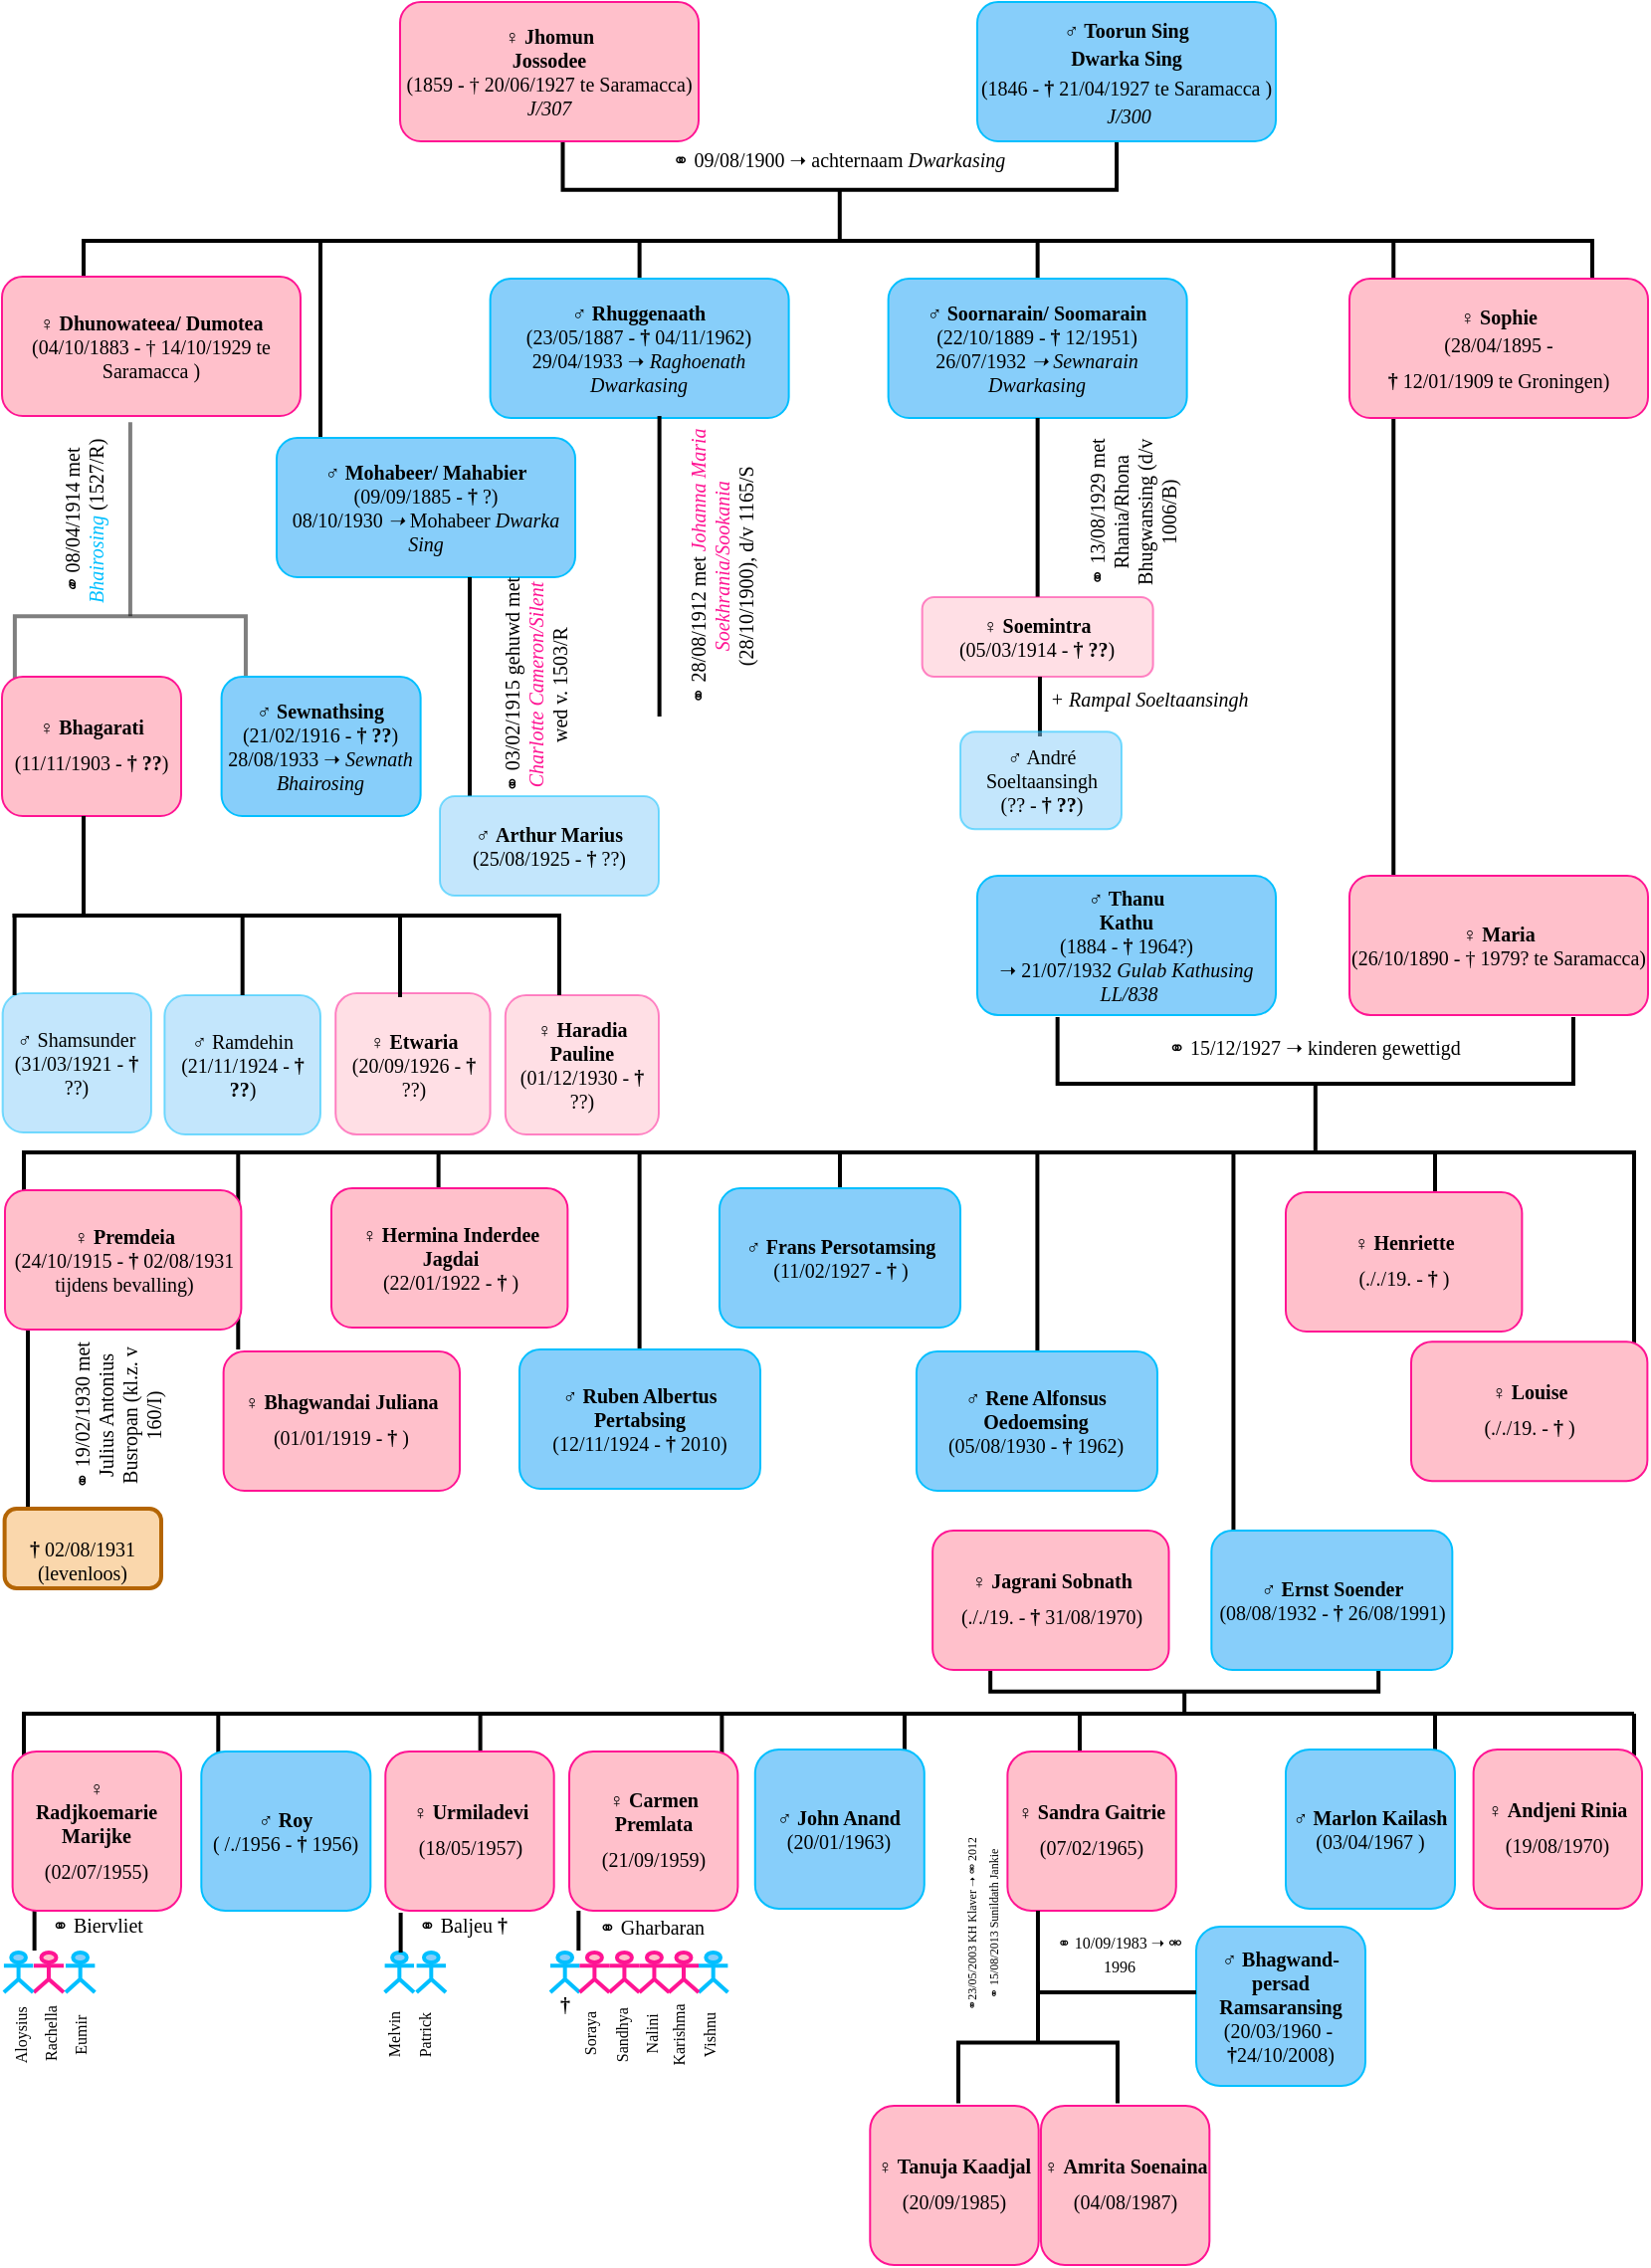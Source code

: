 <mxfile version="20.2.5" type="github">
  <diagram id="mYPG_qAB2JkAkDNk--a2" name="Pagina-1">
    <mxGraphModel dx="2103" dy="1125" grid="1" gridSize="10" guides="1" tooltips="1" connect="1" arrows="1" fold="1" page="1" pageScale="1" pageWidth="827" pageHeight="1169" math="0" shadow="0">
      <root>
        <mxCell id="0" />
        <mxCell id="1" parent="0" />
        <mxCell id="plow9R5SB9hflpFcKOpZ-70" value="" style="strokeWidth=2;html=1;shape=mxgraph.flowchart.annotation_2;align=left;labelPosition=right;pointerEvents=1;fillStyle=auto;fontFamily=Verdana;fontSize=10;fillColor=#87CEFA;gradientColor=none;rotation=-90;fontColor=#000000;" vertex="1" parent="1">
          <mxGeometry x="583.15" y="752.41" width="21.87" height="195" as="geometry" />
        </mxCell>
        <mxCell id="plow9R5SB9hflpFcKOpZ-12" value="" style="strokeWidth=2;html=1;shape=mxgraph.flowchart.annotation_2;align=left;labelPosition=right;pointerEvents=1;fillStyle=auto;fontFamily=Verdana;fontSize=10;fillColor=#87CEFA;gradientColor=none;rotation=90;opacity=50;" vertex="1" parent="1">
          <mxGeometry x="-33.09" y="251.6" width="195.1" height="116.03" as="geometry" />
        </mxCell>
        <mxCell id="plow9R5SB9hflpFcKOpZ-7" value="" style="strokeWidth=2;html=1;shape=mxgraph.flowchart.annotation_2;align=left;labelPosition=right;pointerEvents=1;fillStyle=auto;fontFamily=Verdana;fontSize=10;fillColor=#87CEFA;gradientColor=none;rotation=-90;" vertex="1" parent="1">
          <mxGeometry x="626.42" y="414.92" width="66.96" height="259.15" as="geometry" />
        </mxCell>
        <mxCell id="IXTUPJLgbKb1r88hFRmQ-5" value="" style="strokeWidth=2;html=1;shape=mxgraph.flowchart.annotation_2;align=left;labelPosition=right;pointerEvents=1;fillStyle=auto;fillColor=#87CEFA;rotation=-90;fontFamily=Verdana;" parent="1" vertex="1">
          <mxGeometry x="395.58" y="-43.82" width="50.63" height="278.28" as="geometry" />
        </mxCell>
        <mxCell id="IXTUPJLgbKb1r88hFRmQ-2" value="&lt;div style=&quot;font-size: 10px;&quot;&gt;&lt;font style=&quot;font-size: 10px;&quot; face=&quot;Verdana&quot;&gt;♀ &lt;b&gt;Jhomun&lt;/b&gt;&lt;/font&gt;&lt;/div&gt;&lt;div style=&quot;font-size: 10px;&quot;&gt;&lt;font style=&quot;font-size: 10px;&quot; face=&quot;Verdana&quot;&gt;&lt;b&gt;&lt;font style=&quot;font-size: 10px;&quot;&gt;Jossodee&lt;/font&gt;&lt;/b&gt;&lt;/font&gt;&lt;/div&gt;&lt;div style=&quot;font-size: 10px;&quot;&gt;&lt;font style=&quot;font-size: 10px;&quot; face=&quot;Verdana&quot;&gt;(1859 - † 20/06/1927 te Saramacca)&lt;/font&gt;&lt;/div&gt;&lt;div style=&quot;font-size: 10px;&quot;&gt;&lt;font style=&quot;font-size: 10px;&quot; face=&quot;Verdana&quot;&gt;&lt;i&gt;J/307&lt;/i&gt;&lt;/font&gt;&lt;/div&gt;" style="rounded=1;whiteSpace=wrap;html=1;fillColor=#FFC0CB;strokeColor=#FF1493;fillStyle=auto;fontFamily=Verdana;" parent="1" vertex="1">
          <mxGeometry x="200" y="1" width="150" height="70" as="geometry" />
        </mxCell>
        <mxCell id="IXTUPJLgbKb1r88hFRmQ-3" value="&lt;div&gt;&lt;font style=&quot;font-size: 10px;&quot;&gt;♂ &lt;b&gt;Toorun Sing&lt;/b&gt;&lt;/font&gt;&lt;/div&gt;&lt;div&gt;&lt;font style=&quot;font-size: 10px;&quot;&gt;&lt;b&gt;Dwarka Sing&lt;/b&gt;&lt;br&gt;&lt;/font&gt;&lt;/div&gt;&lt;div&gt;&lt;font style=&quot;font-size: 10px;&quot;&gt;(1846 - &lt;b&gt;† &lt;/b&gt;21/04/1927 te Saramacca )&lt;/font&gt;&lt;/div&gt;&lt;div&gt;&lt;font style=&quot;font-size: 10px;&quot;&gt;&lt;i&gt;&amp;nbsp;J/300 &lt;/i&gt;&lt;br&gt;&lt;/font&gt;&lt;/div&gt;" style="rounded=1;whiteSpace=wrap;html=1;fillStyle=auto;strokeColor=#00BFFF;fillColor=#87CEFA;gradientColor=none;fontFamily=Verdana;" parent="1" vertex="1">
          <mxGeometry x="490" y="1" width="150" height="70" as="geometry" />
        </mxCell>
        <UserObject label="&lt;span lang=&quot;EN-US&quot;&gt;⚭ 09/08/1900 &lt;/span&gt;&lt;span lang=&quot;EN-US&quot;&gt;➝ achternaam &lt;i&gt;Dwarkasing&lt;/i&gt;&lt;br&gt;&lt;/span&gt;" placeholders="1" name="Variable" id="IXTUPJLgbKb1r88hFRmQ-12">
          <mxCell style="text;html=1;strokeColor=none;fillColor=none;align=center;verticalAlign=middle;whiteSpace=wrap;overflow=hidden;fillStyle=auto;fontFamily=Verdana;fontSize=10;" parent="1" vertex="1">
            <mxGeometry x="331.31" y="60" width="179.38" height="40" as="geometry" />
          </mxCell>
        </UserObject>
        <mxCell id="IXTUPJLgbKb1r88hFRmQ-13" value="" style="line;strokeWidth=2;html=1;fillStyle=auto;fontFamily=Verdana;fontSize=10;fillColor=#87CEFA;gradientColor=none;" parent="1" vertex="1">
          <mxGeometry x="40" y="116" width="760" height="10" as="geometry" />
        </mxCell>
        <mxCell id="IXTUPJLgbKb1r88hFRmQ-14" value="" style="line;strokeWidth=2;direction=south;html=1;fillStyle=auto;fontFamily=Verdana;fontSize=10;fillColor=#87CEFA;gradientColor=none;" parent="1" vertex="1">
          <mxGeometry x="794" y="122" width="10" height="18" as="geometry" />
        </mxCell>
        <mxCell id="IXTUPJLgbKb1r88hFRmQ-15" value="" style="line;strokeWidth=2;direction=south;html=1;fillStyle=auto;fontFamily=Verdana;fontSize=10;fillColor=#87CEFA;gradientColor=none;" parent="1" vertex="1">
          <mxGeometry x="36" y="121" width="10" height="19" as="geometry" />
        </mxCell>
        <mxCell id="IXTUPJLgbKb1r88hFRmQ-16" value="&lt;div&gt;&lt;font style=&quot;font-size: 10px;&quot;&gt;♀ &lt;b&gt;Dhunowateea/ Dumotea&lt;br&gt;&lt;/b&gt;&lt;/font&gt;&lt;/div&gt;&lt;div style=&quot;font-size: 10px;&quot;&gt;&lt;font style=&quot;font-size: 10px;&quot; size=&quot;3&quot;&gt;(04/10/1883 - † 14/10/1929 te Saramacca )&lt;/font&gt;&lt;font style=&quot;font-size: 10px;&quot;&gt;&lt;i&gt; &lt;/i&gt;&lt;br&gt;&lt;/font&gt;&lt;/div&gt;" style="rounded=1;whiteSpace=wrap;html=1;fillColor=#FFC0CB;strokeColor=#FF1493;fillStyle=auto;fontFamily=Verdana;fontSize=10;" parent="1" vertex="1">
          <mxGeometry y="139" width="150" height="70" as="geometry" />
        </mxCell>
        <mxCell id="IXTUPJLgbKb1r88hFRmQ-17" value="" style="line;strokeWidth=2;direction=south;html=1;fillStyle=auto;fontFamily=Verdana;fontSize=10;fillColor=#87CEFA;gradientColor=none;" parent="1" vertex="1">
          <mxGeometry x="694.13" y="122" width="10" height="318" as="geometry" />
        </mxCell>
        <mxCell id="IXTUPJLgbKb1r88hFRmQ-6" value="&lt;div&gt;&lt;font style=&quot;font-size: 10px;&quot;&gt;♀ &lt;b&gt;Sophie&lt;/b&gt;&lt;/font&gt;&lt;/div&gt;&lt;div&gt;&lt;font style=&quot;font-size: 10px;&quot; size=&quot;3&quot;&gt;(28/04/1895 - &lt;br&gt;&lt;/font&gt;&lt;/div&gt;&lt;div&gt;&lt;font style=&quot;font-size: 10px;&quot; size=&quot;3&quot;&gt;&lt;b&gt;†&lt;/b&gt; 12/01/1909 te Groningen)&lt;/font&gt;&lt;font size=&quot;3&quot;&gt;&lt;i&gt;&lt;br&gt;&lt;/i&gt;&lt;/font&gt;&lt;/div&gt;" style="rounded=1;whiteSpace=wrap;html=1;fillColor=#FFC0CB;strokeColor=#FF1493;fillStyle=auto;fontFamily=Verdana;" parent="1" vertex="1">
          <mxGeometry x="677" y="140" width="150" height="70" as="geometry" />
        </mxCell>
        <mxCell id="IXTUPJLgbKb1r88hFRmQ-19" value="&lt;div&gt;&lt;font style=&quot;font-size: 10px;&quot;&gt;♀ &lt;b&gt;Maria&lt;/b&gt;&lt;/font&gt;&lt;/div&gt;&lt;div style=&quot;font-size: 10px;&quot;&gt;&lt;font style=&quot;font-size: 10px;&quot; size=&quot;3&quot;&gt;(26/10/1890 - † 1979? te Saramacca)&lt;/font&gt;&lt;font style=&quot;font-size: 10px;&quot;&gt;&lt;i&gt; &lt;/i&gt;&lt;br&gt;&lt;/font&gt;&lt;/div&gt;" style="rounded=1;whiteSpace=wrap;html=1;fillColor=#FFC0CB;strokeColor=#FF1493;fillStyle=auto;fontFamily=Verdana;fontSize=10;" parent="1" vertex="1">
          <mxGeometry x="677" y="440" width="150" height="70" as="geometry" />
        </mxCell>
        <mxCell id="plow9R5SB9hflpFcKOpZ-1" value="&lt;div&gt;&lt;font style=&quot;font-size: 10px;&quot;&gt;♀ &lt;b&gt;Haradia Pauline&lt;/b&gt;&lt;/font&gt;&lt;/div&gt;&lt;div style=&quot;font-size: 10px;&quot;&gt;&lt;font style=&quot;font-size: 10px;&quot;&gt;(01/12/1930 - &lt;b&gt;† &lt;/b&gt;??)&lt;br&gt;&lt;/font&gt;&lt;/div&gt;" style="rounded=1;whiteSpace=wrap;html=1;fillColor=#FFC0CB;strokeColor=#FF1493;fillStyle=auto;opacity=50;fontFamily=Verdana;fontSize=10;" vertex="1" parent="1">
          <mxGeometry x="252.91" y="500" width="77.09" height="70" as="geometry" />
        </mxCell>
        <mxCell id="plow9R5SB9hflpFcKOpZ-3" value="&lt;div&gt;&lt;font style=&quot;font-size: 10px;&quot; face=&quot;Verdana&quot;&gt;♂ &lt;b&gt;Thanu&lt;/b&gt;&lt;/font&gt;&lt;/div&gt;&lt;div&gt;&lt;font style=&quot;font-size: 10px;&quot; face=&quot;Verdana&quot;&gt;&lt;b&gt;Kathu&lt;/b&gt;&lt;br&gt;&lt;/font&gt;&lt;/div&gt;&lt;div&gt;&lt;font style=&quot;font-size: 10px;&quot; face=&quot;Verdana&quot;&gt;(1884 - &lt;b&gt;† &lt;/b&gt;1964?)&lt;/font&gt;&lt;/div&gt;&lt;div&gt;&lt;span lang=&quot;EN-US&quot;&gt;➝ 21/07/1932 &lt;i&gt;Gulab Kathusing&lt;/i&gt;&lt;br&gt;&lt;/span&gt;&lt;/div&gt;&lt;div&gt;&lt;font style=&quot;font-size: 10px;&quot; face=&quot;Verdana&quot;&gt;&lt;i&gt;&amp;nbsp;LL/838 &lt;/i&gt;&lt;br&gt;&lt;/font&gt;&lt;/div&gt;" style="rounded=1;whiteSpace=wrap;html=1;fillStyle=auto;strokeColor=#00BFFF;fillColor=#87CEFA;gradientColor=none;fontFamily=Verdana;fontSize=10;" vertex="1" parent="1">
          <mxGeometry x="490" y="440" width="150" height="70" as="geometry" />
        </mxCell>
        <mxCell id="plow9R5SB9hflpFcKOpZ-4" value="" style="line;strokeWidth=2;direction=south;html=1;fillStyle=auto;fontFamily=Verdana;fontSize=10;fillColor=#87CEFA;gradientColor=none;" vertex="1" parent="1">
          <mxGeometry x="155" y="122" width="10" height="98" as="geometry" />
        </mxCell>
        <mxCell id="plow9R5SB9hflpFcKOpZ-6" value="&lt;div&gt;&lt;font style=&quot;font-size: 10px;&quot; face=&quot;Verdana&quot;&gt;♂ &lt;b&gt;Mohabeer/ Mahabier&lt;/b&gt;&lt;br&gt;&lt;/font&gt;&lt;/div&gt;&lt;div&gt;&lt;font style=&quot;font-size: 10px;&quot; face=&quot;Verdana&quot;&gt;(09/09/1885 - &lt;b&gt;†&lt;/b&gt; ?)&lt;/font&gt;&lt;/div&gt;&lt;div&gt;&lt;font face=&quot;Verdana&quot;&gt;&lt;span lang=&quot;EN-US&quot;&gt;08/10/1930 &lt;/span&gt;&lt;i&gt;&lt;span lang=&quot;EN-US&quot;&gt;➝ &lt;/span&gt;&lt;/i&gt;&lt;span lang=&quot;EN-US&quot;&gt;Mohabeer&lt;/span&gt;&lt;i&gt;&lt;span lang=&quot;EN-US&quot;&gt; Dwarka Sing&lt;br&gt;&lt;/span&gt;&lt;/i&gt;&lt;/font&gt;&lt;/div&gt;" style="rounded=1;whiteSpace=wrap;html=1;fillStyle=auto;strokeColor=#00BFFF;fillColor=#87CEFA;gradientColor=none;fontFamily=Verdana;fontSize=10;" vertex="1" parent="1">
          <mxGeometry x="138.01" y="220" width="150" height="70" as="geometry" />
        </mxCell>
        <UserObject label="&lt;span lang=&quot;EN-US&quot;&gt;⚭ 15/12/1927 &lt;/span&gt;&lt;span lang=&quot;EN-US&quot;&gt;➝ kinderen gewettigd&lt;br&gt;&lt;/span&gt;" placeholders="1" name="Variable" id="plow9R5SB9hflpFcKOpZ-8">
          <mxCell style="text;html=1;strokeColor=none;fillColor=none;align=center;verticalAlign=middle;whiteSpace=wrap;overflow=hidden;fillStyle=auto;fontFamily=Verdana;fontSize=10;opacity=50;" vertex="1" parent="1">
            <mxGeometry x="570.2" y="501" width="179.38" height="50" as="geometry" />
          </mxCell>
        </UserObject>
        <mxCell id="plow9R5SB9hflpFcKOpZ-10" value="" style="line;strokeWidth=2;html=1;fillStyle=auto;fontFamily=Verdana;fontSize=10;fillColor=#87CEFA;gradientColor=none;" vertex="1" parent="1">
          <mxGeometry x="10" y="574" width="810" height="10" as="geometry" />
        </mxCell>
        <mxCell id="plow9R5SB9hflpFcKOpZ-16" value="" style="line;strokeWidth=2;direction=south;html=1;fillStyle=auto;fontFamily=Verdana;fontSize=10;fillColor=#87CEFA;gradientColor=none;" vertex="1" parent="1">
          <mxGeometry x="230" y="290" width="10" height="110" as="geometry" />
        </mxCell>
        <UserObject label="&lt;i&gt;&lt;span lang=&quot;EN-US&quot;&gt;⚭&lt;/span&gt;&lt;/i&gt;&lt;span lang=&quot;EN-US&quot;&gt; 08/04/1914 met &lt;/span&gt;&lt;i&gt;&lt;span lang=&quot;EN-US&quot;&gt;&lt;font color=&quot;#00BFFF&quot;&gt;Bhairosing &lt;/font&gt;&lt;/span&gt;&lt;/i&gt;&lt;span lang=&quot;EN-US&quot;&gt;(1527/R)&lt;/span&gt;&lt;i&gt;&lt;span lang=&quot;EN-US&quot;&gt;&lt;br&gt;&lt;/span&gt;&lt;/i&gt;" placeholders="1" name="Variable" id="plow9R5SB9hflpFcKOpZ-17">
          <mxCell style="text;html=1;strokeColor=none;fillColor=none;align=center;verticalAlign=middle;whiteSpace=wrap;overflow=hidden;fillStyle=auto;fontFamily=Verdana;fontSize=10;opacity=50;rotation=-90;" vertex="1" parent="1">
            <mxGeometry x="-9.64" y="226" width="101.29" height="70.36" as="geometry" />
          </mxCell>
        </UserObject>
        <UserObject label="&lt;span lang=&quot;EN-US&quot;&gt;⚭ 03/02/1915 gehuwd met &lt;font color=&quot;#FF1493&quot;&gt;&lt;i&gt;Charlotte Cameron/Silent &lt;/i&gt;&lt;/font&gt;wed v. 1503/R&lt;/span&gt;&lt;span lang=&quot;EN-US&quot;&gt; &lt;br&gt;&lt;/span&gt;" placeholders="1" name="Variable" id="plow9R5SB9hflpFcKOpZ-18">
          <mxCell style="text;html=1;strokeColor=none;fillColor=none;align=center;verticalAlign=middle;whiteSpace=wrap;overflow=hidden;fillStyle=auto;fontFamily=Verdana;fontSize=10;opacity=50;rotation=-90;" vertex="1" parent="1">
            <mxGeometry x="211.34" y="311" width="112.34" height="65" as="geometry" />
          </mxCell>
        </UserObject>
        <mxCell id="plow9R5SB9hflpFcKOpZ-19" value="&lt;div&gt;&lt;font style=&quot;font-size: 10px;&quot; face=&quot;Verdana&quot;&gt;♂ &lt;b&gt;Arthur Marius&lt;/b&gt;&lt;br&gt;&lt;/font&gt;&lt;/div&gt;&lt;div&gt;&lt;font style=&quot;font-size: 10px;&quot; face=&quot;Verdana&quot;&gt;(25/08/1925 - &lt;b&gt;†&lt;/b&gt; ??) &lt;br&gt;&lt;/font&gt;&lt;/div&gt;" style="rounded=1;whiteSpace=wrap;html=1;fillStyle=auto;strokeColor=#00BFFF;fillColor=#87CEFA;gradientColor=none;opacity=50;fontFamily=Verdana;fontSize=10;" vertex="1" parent="1">
          <mxGeometry x="220" y="400" width="110" height="50" as="geometry" />
        </mxCell>
        <mxCell id="plow9R5SB9hflpFcKOpZ-20" value="&lt;div&gt;&lt;font style=&quot;font-size: 10px;&quot; face=&quot;Verdana&quot;&gt;♂ &lt;b&gt;Sewnathsing&lt;/b&gt;&lt;br&gt;&lt;/font&gt;&lt;/div&gt;&lt;div&gt;&lt;font style=&quot;font-size: 10px;&quot; face=&quot;Verdana&quot;&gt;(21/02/1916 - &lt;b&gt;† ??&lt;/b&gt;)&lt;/font&gt;&lt;/div&gt;&lt;div&gt;&lt;span lang=&quot;EN-US&quot;&gt;28/08/1933 ➝ &lt;i&gt;Sewnath Bhairosing&lt;/i&gt;&lt;br&gt;&lt;/span&gt;&lt;/div&gt;" style="rounded=1;whiteSpace=wrap;html=1;fillStyle=auto;strokeColor=#00BFFF;fillColor=#87CEFA;gradientColor=none;fontFamily=Verdana;fontSize=10;" vertex="1" parent="1">
          <mxGeometry x="110.31" y="340" width="100" height="70" as="geometry" />
        </mxCell>
        <mxCell id="plow9R5SB9hflpFcKOpZ-21" value="&lt;div&gt;&lt;font style=&quot;font-size: 10px;&quot; color=&quot;#000000&quot;&gt;♀ &lt;b&gt;Bhagarati&lt;/b&gt;&lt;/font&gt;&lt;/div&gt;&lt;div&gt;&lt;font style=&quot;font-size: 10px;&quot; size=&quot;3&quot; color=&quot;#000000&quot;&gt;(11/11/1903 - &lt;b&gt;† ??&lt;/b&gt;)&lt;/font&gt;&lt;font size=&quot;3&quot; color=&quot;#000000&quot;&gt;&lt;i&gt;&lt;br&gt;&lt;/i&gt;&lt;/font&gt;&lt;/div&gt;" style="rounded=1;whiteSpace=wrap;html=1;fillColor=#FFC0CB;strokeColor=#FF1493;fillStyle=auto;fontFamily=Verdana;fontSize=10;fontColor=#00BFFF;" vertex="1" parent="1">
          <mxGeometry y="340" width="90" height="70" as="geometry" />
        </mxCell>
        <mxCell id="plow9R5SB9hflpFcKOpZ-22" value="" style="line;strokeWidth=2;direction=south;html=1;fillStyle=auto;fontFamily=Verdana;fontSize=10;fillColor=#87CEFA;gradientColor=none;fontColor=#000000;" vertex="1" parent="1">
          <mxGeometry x="36" y="410" width="10" height="50" as="geometry" />
        </mxCell>
        <mxCell id="plow9R5SB9hflpFcKOpZ-23" value="" style="line;strokeWidth=2;direction=south;html=1;fillStyle=auto;fontFamily=Verdana;fontSize=10;fillColor=#87CEFA;gradientColor=none;fontColor=#000000;" vertex="1" parent="1">
          <mxGeometry x="315.31" y="121" width="10" height="19" as="geometry" />
        </mxCell>
        <mxCell id="plow9R5SB9hflpFcKOpZ-24" value="" style="line;strokeWidth=2;direction=south;html=1;fillStyle=auto;fontFamily=Verdana;fontSize=10;fillColor=#87CEFA;gradientColor=none;fontColor=#000000;" vertex="1" parent="1">
          <mxGeometry x="515.32" y="121" width="10" height="19" as="geometry" />
        </mxCell>
        <mxCell id="plow9R5SB9hflpFcKOpZ-25" value="&lt;div&gt;&lt;font style=&quot;font-size: 10px;&quot; face=&quot;Verdana&quot;&gt;♂ &lt;b&gt;Rhuggenaath&lt;/b&gt;&lt;br&gt;&lt;/font&gt;&lt;/div&gt;&lt;div&gt;&lt;font style=&quot;font-size: 10px;&quot; face=&quot;Verdana&quot;&gt;(23/05/1887 - &lt;b&gt;† &lt;/b&gt;04/11/1962)&lt;/font&gt;&lt;/div&gt;&lt;div&gt;&lt;font face=&quot;Verdana&quot;&gt;29/04/1933 &lt;/font&gt;&lt;font face=&quot;Verdana&quot;&gt;&lt;span lang=&quot;EN-US&quot;&gt;➝ &lt;/span&gt;&lt;/font&gt;&lt;span lang=&quot;EN-US&quot;&gt;&lt;i&gt;Raghoenath Dwarkasing&lt;/i&gt;&lt;/span&gt;&lt;/div&gt;" style="rounded=1;whiteSpace=wrap;html=1;fillStyle=auto;strokeColor=#00BFFF;fillColor=#87CEFA;gradientColor=none;fontFamily=Verdana;fontSize=10;fontColor=#000000;" vertex="1" parent="1">
          <mxGeometry x="245.31" y="140" width="150" height="70" as="geometry" />
        </mxCell>
        <mxCell id="plow9R5SB9hflpFcKOpZ-26" value="" style="line;strokeWidth=2;direction=south;html=1;fillStyle=auto;fontFamily=Verdana;fontSize=10;fillColor=#87CEFA;gradientColor=none;fontColor=#000000;" vertex="1" parent="1">
          <mxGeometry x="325.31" y="209" width="10" height="151" as="geometry" />
        </mxCell>
        <UserObject label="&lt;span lang=&quot;EN-US&quot;&gt;⚭ 28/08/1912 met &lt;font color=&quot;#FF1493&quot;&gt;&lt;i&gt;Johanna Maria Soekhrania/Sookania &lt;/i&gt;&lt;/font&gt;(28/10/1900), d/v 1165/S&lt;/span&gt;&lt;span lang=&quot;EN-US&quot;&gt; &lt;br&gt;&lt;/span&gt;" placeholders="1" name="Variable" id="plow9R5SB9hflpFcKOpZ-27">
          <mxCell style="text;html=1;strokeColor=none;fillColor=none;align=center;verticalAlign=middle;whiteSpace=wrap;overflow=hidden;fillStyle=auto;fontFamily=Verdana;fontSize=10;opacity=50;fontColor=#000000;rotation=-90;" vertex="1" parent="1">
            <mxGeometry x="290.19" y="257.19" width="143" height="54" as="geometry" />
          </mxCell>
        </UserObject>
        <mxCell id="plow9R5SB9hflpFcKOpZ-28" value="&lt;div&gt;&lt;font style=&quot;font-size: 10px;&quot; face=&quot;Verdana&quot; color=&quot;#000000&quot;&gt;♂ &lt;b&gt;Soornarain/ Soomarain&lt;/b&gt;&lt;br&gt;&lt;/font&gt;&lt;/div&gt;&lt;div&gt;&lt;font style=&quot;font-size: 10px;&quot; face=&quot;Verdana&quot; color=&quot;#000000&quot;&gt;(22/10/1889 - &lt;b&gt;†&lt;/b&gt; 12/1951)&lt;/font&gt;&lt;/div&gt;&lt;div&gt;&lt;font style=&quot;font-size: 10px;&quot; face=&quot;Verdana&quot; color=&quot;#000000&quot;&gt;26/07/1932 &lt;/font&gt;&lt;font face=&quot;Verdana&quot; color=&quot;#000000&quot;&gt;&lt;i&gt;&lt;span lang=&quot;EN-US&quot;&gt;➝ Sewnarain Dwarkasing&lt;br&gt;&lt;/span&gt;&lt;/i&gt;&lt;/font&gt;&lt;/div&gt;" style="rounded=1;whiteSpace=wrap;html=1;fillStyle=auto;strokeColor=#00BFFF;fillColor=#87CEFA;gradientColor=none;fontFamily=Verdana;fontSize=10;fontColor=#FF1493;" vertex="1" parent="1">
          <mxGeometry x="445.32" y="140" width="150" height="70" as="geometry" />
        </mxCell>
        <mxCell id="plow9R5SB9hflpFcKOpZ-30" value="" style="line;strokeWidth=2;direction=south;html=1;fillStyle=auto;fontFamily=Verdana;fontSize=10;fillColor=#87CEFA;gradientColor=none;fontColor=#000000;" vertex="1" parent="1">
          <mxGeometry x="515.32" y="210" width="10" height="90" as="geometry" />
        </mxCell>
        <UserObject label="&lt;span lang=&quot;EN-US&quot;&gt;⚭ 13/08/1929 met Rhania/Rhona Bhugwansing (d/v 1006/B)&lt;/span&gt;&lt;span lang=&quot;EN-US&quot;&gt; &lt;br&gt;&lt;/span&gt;" placeholders="1" name="Variable" id="plow9R5SB9hflpFcKOpZ-31">
          <mxCell style="text;html=1;strokeColor=none;fillColor=none;align=center;verticalAlign=middle;whiteSpace=wrap;overflow=hidden;fillStyle=auto;fontFamily=Verdana;fontSize=10;opacity=50;fontColor=#000000;rotation=-90;" vertex="1" parent="1">
            <mxGeometry x="521.24" y="219.4" width="92.48" height="74.56" as="geometry" />
          </mxCell>
        </UserObject>
        <mxCell id="plow9R5SB9hflpFcKOpZ-32" value="&lt;div&gt;&lt;font style=&quot;font-size: 10px;&quot;&gt;♀ &lt;b&gt;Soemintra&lt;/b&gt;&lt;/font&gt;&lt;/div&gt;&lt;div style=&quot;font-size: 10px;&quot;&gt;&lt;font style=&quot;font-size: 10px;&quot;&gt;(05/03/1914 - &lt;b&gt;† ??&lt;/b&gt;)&lt;br&gt;&lt;/font&gt;&lt;/div&gt;" style="rounded=1;whiteSpace=wrap;html=1;fillColor=#FFC0CB;strokeColor=#FF1493;fillStyle=auto;opacity=50;fontFamily=Verdana;fontSize=10;fontColor=#000000;" vertex="1" parent="1">
          <mxGeometry x="462.32" y="300" width="116" height="40" as="geometry" />
        </mxCell>
        <mxCell id="plow9R5SB9hflpFcKOpZ-33" value="" style="line;strokeWidth=2;direction=south;html=1;fillStyle=auto;fontFamily=Verdana;fontSize=10;fillColor=#87CEFA;gradientColor=none;fontColor=#000000;" vertex="1" parent="1">
          <mxGeometry x="516.48" y="340" width="10" height="30" as="geometry" />
        </mxCell>
        <mxCell id="plow9R5SB9hflpFcKOpZ-34" value="&lt;div&gt;&lt;font style=&quot;font-size: 10px;&quot; face=&quot;Verdana&quot;&gt;♂ André &lt;br&gt;&lt;/font&gt;&lt;/div&gt;&lt;div&gt;&lt;font style=&quot;font-size: 10px;&quot; face=&quot;Verdana&quot;&gt;Soeltaansingh&lt;br&gt;&lt;/font&gt;&lt;/div&gt;&lt;div&gt;&lt;font style=&quot;font-size: 10px;&quot; face=&quot;Verdana&quot;&gt;(?? - &lt;b&gt;† ??&lt;/b&gt;)&lt;/font&gt;&lt;/div&gt;" style="rounded=1;whiteSpace=wrap;html=1;fillStyle=auto;strokeColor=#00BFFF;fillColor=#87CEFA;gradientColor=none;opacity=50;fontFamily=Verdana;fontSize=10;fontColor=#000000;" vertex="1" parent="1">
          <mxGeometry x="481.5" y="367.63" width="81" height="49" as="geometry" />
        </mxCell>
        <UserObject label="&lt;i&gt;+ Rampal Soeltaansingh&lt;/i&gt;" placeholders="1" name="Variable" id="plow9R5SB9hflpFcKOpZ-35">
          <mxCell style="text;html=1;strokeColor=none;fillColor=none;align=center;verticalAlign=middle;whiteSpace=wrap;overflow=hidden;fillStyle=auto;fontFamily=Verdana;fontSize=10;opacity=50;fontColor=#000000;" vertex="1" parent="1">
            <mxGeometry x="512.73" y="333.63" width="127.27" height="34" as="geometry" />
          </mxCell>
        </UserObject>
        <mxCell id="plow9R5SB9hflpFcKOpZ-36" value="" style="line;strokeWidth=2;html=1;fillStyle=auto;fontFamily=Verdana;fontSize=10;fillColor=#87CEFA;gradientColor=none;fontColor=#000000;" vertex="1" parent="1">
          <mxGeometry x="5.31" y="455" width="274.69" height="10" as="geometry" />
        </mxCell>
        <mxCell id="plow9R5SB9hflpFcKOpZ-37" value="&lt;div&gt;&lt;font style=&quot;font-size: 10px;&quot;&gt;♀ &lt;b&gt;Etwaria&lt;/b&gt;&lt;/font&gt;&lt;/div&gt;&lt;div style=&quot;font-size: 10px;&quot;&gt;&lt;font style=&quot;font-size: 10px;&quot;&gt;(20/09/1926 - &lt;b&gt;† &lt;/b&gt;??)&lt;br&gt;&lt;/font&gt;&lt;/div&gt;" style="rounded=1;whiteSpace=wrap;html=1;fillColor=#FFC0CB;strokeColor=#FF1493;fillStyle=auto;opacity=50;fontFamily=Verdana;fontSize=10;fontColor=#000000;" vertex="1" parent="1">
          <mxGeometry x="167.6" y="499" width="77.71" height="71" as="geometry" />
        </mxCell>
        <mxCell id="plow9R5SB9hflpFcKOpZ-38" value="&lt;div&gt;&lt;font style=&quot;font-size: 10px;&quot; face=&quot;Verdana&quot;&gt;♂ Ramdehin&lt;br&gt;&lt;/font&gt;&lt;/div&gt;&lt;div&gt;&lt;font style=&quot;font-size: 10px;&quot; face=&quot;Verdana&quot;&gt;(21/11/1924 - &lt;b&gt;† ??&lt;/b&gt;)&lt;br&gt;&lt;/font&gt;&lt;/div&gt;" style="rounded=1;whiteSpace=wrap;html=1;fillStyle=auto;strokeColor=#00BFFF;fillColor=#87CEFA;gradientColor=none;opacity=50;fontFamily=Verdana;fontSize=10;fontColor=#000000;" vertex="1" parent="1">
          <mxGeometry x="81.66" y="500" width="78.35" height="70" as="geometry" />
        </mxCell>
        <mxCell id="plow9R5SB9hflpFcKOpZ-39" value="&lt;div&gt;&lt;font style=&quot;font-size: 10px;&quot; face=&quot;Verdana&quot;&gt;♂ Shamsunder&lt;br&gt;&lt;/font&gt;&lt;/div&gt;&lt;div&gt;&lt;font style=&quot;font-size: 10px;&quot; face=&quot;Verdana&quot;&gt;(31/03/1921 - &lt;b&gt;†&lt;/b&gt; ??)&lt;br&gt;&lt;/font&gt;&lt;/div&gt;" style="rounded=1;whiteSpace=wrap;html=1;fillStyle=auto;strokeColor=#00BFFF;fillColor=#87CEFA;gradientColor=none;opacity=50;fontFamily=Verdana;fontSize=10;fontColor=#000000;" vertex="1" parent="1">
          <mxGeometry x="0.31" y="499" width="74.69" height="70" as="geometry" />
        </mxCell>
        <mxCell id="plow9R5SB9hflpFcKOpZ-40" value="" style="line;strokeWidth=2;direction=south;html=1;fillStyle=auto;fontFamily=Verdana;fontSize=10;fillColor=#87CEFA;gradientColor=none;fontColor=#000000;" vertex="1" parent="1">
          <mxGeometry x="1.31" y="459" width="10" height="41" as="geometry" />
        </mxCell>
        <mxCell id="plow9R5SB9hflpFcKOpZ-42" value="" style="line;strokeWidth=2;direction=south;html=1;fillStyle=auto;fontFamily=Verdana;fontSize=10;fillColor=#87CEFA;gradientColor=none;fontColor=#000000;" vertex="1" parent="1">
          <mxGeometry x="115.84" y="459" width="10" height="41" as="geometry" />
        </mxCell>
        <mxCell id="plow9R5SB9hflpFcKOpZ-43" value="" style="line;strokeWidth=2;direction=south;html=1;fillStyle=auto;fontFamily=Verdana;fontSize=10;fillColor=#87CEFA;gradientColor=none;fontColor=#000000;" vertex="1" parent="1">
          <mxGeometry x="275.01" y="459" width="10" height="41" as="geometry" />
        </mxCell>
        <mxCell id="plow9R5SB9hflpFcKOpZ-45" value="" style="line;strokeWidth=2;direction=south;html=1;fillStyle=auto;fontFamily=Verdana;fontSize=10;fillColor=#87CEFA;gradientColor=none;fontColor=#000000;" vertex="1" parent="1">
          <mxGeometry x="195" y="460" width="10" height="41" as="geometry" />
        </mxCell>
        <mxCell id="plow9R5SB9hflpFcKOpZ-46" value="" style="line;strokeWidth=2;direction=south;html=1;fillStyle=auto;fontFamily=Verdana;fontSize=10;fillColor=#87CEFA;gradientColor=none;fontColor=#000000;" vertex="1" parent="1">
          <mxGeometry x="6" y="580" width="10" height="19" as="geometry" />
        </mxCell>
        <mxCell id="plow9R5SB9hflpFcKOpZ-48" value="" style="line;strokeWidth=2;direction=south;html=1;fillStyle=auto;fontFamily=Verdana;fontSize=10;fillColor=#87CEFA;gradientColor=none;fontColor=#000000;" vertex="1" parent="1">
          <mxGeometry x="815" y="578" width="10" height="99" as="geometry" />
        </mxCell>
        <mxCell id="plow9R5SB9hflpFcKOpZ-49" value="" style="line;strokeWidth=2;direction=south;html=1;fillStyle=auto;fontFamily=Verdana;fontSize=10;fillColor=#87CEFA;gradientColor=none;fontColor=#000000;" vertex="1" parent="1">
          <mxGeometry x="715" y="580" width="10" height="19" as="geometry" />
        </mxCell>
        <mxCell id="plow9R5SB9hflpFcKOpZ-50" value="" style="line;strokeWidth=2;direction=south;html=1;fillStyle=auto;fontFamily=Verdana;fontSize=10;fillColor=#87CEFA;gradientColor=none;fontColor=#000000;" vertex="1" parent="1">
          <mxGeometry x="113.65" y="579" width="10" height="99" as="geometry" />
        </mxCell>
        <mxCell id="plow9R5SB9hflpFcKOpZ-51" value="" style="line;strokeWidth=2;direction=south;html=1;fillStyle=auto;fontFamily=Verdana;fontSize=10;fillColor=#87CEFA;gradientColor=none;fontColor=#000000;" vertex="1" parent="1">
          <mxGeometry x="214.31" y="579" width="10" height="18" as="geometry" />
        </mxCell>
        <mxCell id="plow9R5SB9hflpFcKOpZ-52" value="" style="line;strokeWidth=2;direction=south;html=1;fillStyle=auto;fontFamily=Verdana;fontSize=10;fillColor=#87CEFA;gradientColor=none;fontColor=#000000;" vertex="1" parent="1">
          <mxGeometry x="315.31" y="580" width="10" height="98" as="geometry" />
        </mxCell>
        <mxCell id="plow9R5SB9hflpFcKOpZ-53" value="" style="line;strokeWidth=2;direction=south;html=1;fillStyle=auto;fontFamily=Verdana;fontSize=10;fillColor=#87CEFA;gradientColor=none;fontColor=#000000;" vertex="1" parent="1">
          <mxGeometry x="515.2" y="580" width="10" height="99" as="geometry" />
        </mxCell>
        <mxCell id="plow9R5SB9hflpFcKOpZ-54" value="" style="line;strokeWidth=2;direction=south;html=1;fillStyle=auto;fontFamily=Verdana;fontSize=10;fillColor=#87CEFA;gradientColor=none;fontColor=#000000;" vertex="1" parent="1">
          <mxGeometry x="613.72" y="580" width="10" height="189" as="geometry" />
        </mxCell>
        <mxCell id="plow9R5SB9hflpFcKOpZ-55" value="" style="line;strokeWidth=2;direction=south;html=1;fillStyle=auto;fontFamily=Verdana;fontSize=10;fillColor=#87CEFA;gradientColor=none;fontColor=#000000;" vertex="1" parent="1">
          <mxGeometry x="416" y="580" width="10" height="18" as="geometry" />
        </mxCell>
        <mxCell id="plow9R5SB9hflpFcKOpZ-56" value="" style="line;strokeWidth=2;direction=south;html=1;fillStyle=auto;fontFamily=Verdana;fontSize=10;fillColor=#87CEFA;gradientColor=none;fontColor=#000000;" vertex="1" parent="1">
          <mxGeometry x="8" y="668" width="10" height="90" as="geometry" />
        </mxCell>
        <UserObject label="&lt;span lang=&quot;EN-US&quot;&gt;⚭ 19/02/1930 met Julius Antonius Busropan (kl.z. v 160/I)&lt;/span&gt;&lt;span lang=&quot;EN-US&quot;&gt; &lt;br&gt;&lt;/span&gt;" placeholders="1" name="Variable" id="plow9R5SB9hflpFcKOpZ-57">
          <mxCell style="text;html=1;strokeColor=none;fillColor=none;align=center;verticalAlign=middle;whiteSpace=wrap;overflow=hidden;fillStyle=auto;fontFamily=Verdana;fontSize=10;opacity=50;fontColor=#000000;rotation=-90;" vertex="1" parent="1">
            <mxGeometry x="15" y="671" width="86" height="80" as="geometry" />
          </mxCell>
        </UserObject>
        <mxCell id="plow9R5SB9hflpFcKOpZ-59" value="&lt;br&gt;&lt;font style=&quot;font-size: 10px;&quot;&gt;&lt;b&gt;† &lt;/b&gt;02/08/1931 (levenloos)&lt;/font&gt;&lt;br&gt;" style="rounded=1;whiteSpace=wrap;html=1;fillStyle=auto;fontFamily=Verdana;fontSize=10;strokeColor=#b46504;strokeWidth=2;fillColor=#fad7ac;" vertex="1" parent="1">
          <mxGeometry x="1.31" y="758" width="78.69" height="40" as="geometry" />
        </mxCell>
        <mxCell id="plow9R5SB9hflpFcKOpZ-62" value="&lt;div&gt;&lt;font style=&quot;font-size: 10px;&quot;&gt;♀ &lt;b&gt;Hermina Inderdee Jagdai&lt;br&gt;&lt;/b&gt;&lt;/font&gt;&lt;/div&gt;&lt;font style=&quot;font-size: 10px;&quot;&gt;(22/01/1922 - &lt;b&gt;†&lt;/b&gt; )&lt;/font&gt;" style="rounded=1;whiteSpace=wrap;html=1;fillColor=#FFC0CB;strokeColor=#FF1493;fillStyle=auto;fontFamily=Verdana;fontSize=10;fontColor=#000000;" vertex="1" parent="1">
          <mxGeometry x="165.5" y="597" width="118.69" height="70" as="geometry" />
        </mxCell>
        <mxCell id="plow9R5SB9hflpFcKOpZ-63" value="&lt;div&gt;&lt;font style=&quot;font-size: 10px;&quot; face=&quot;Verdana&quot;&gt;♂ &lt;b&gt;Ruben Albertus Pertabsing&lt;/b&gt;&lt;br&gt;&lt;/font&gt;&lt;/div&gt;&lt;div&gt;&lt;font style=&quot;font-size: 10px;&quot; face=&quot;Verdana&quot;&gt;(12/11/1924 - &lt;b&gt;† &lt;/b&gt;2010)&lt;/font&gt;&lt;/div&gt;" style="rounded=1;whiteSpace=wrap;html=1;fillStyle=auto;strokeColor=#00BFFF;fillColor=#87CEFA;gradientColor=none;fontFamily=Verdana;fontSize=10;fontColor=#000000;" vertex="1" parent="1">
          <mxGeometry x="260" y="678" width="121" height="70" as="geometry" />
        </mxCell>
        <mxCell id="plow9R5SB9hflpFcKOpZ-64" value="&lt;div&gt;&lt;font style=&quot;font-size: 10px;&quot; face=&quot;Verdana&quot;&gt;♂ &lt;b&gt;Frans Persotamsing&lt;/b&gt;&lt;br&gt;&lt;/font&gt;&lt;/div&gt;&lt;div&gt;&lt;font style=&quot;font-size: 10px;&quot; face=&quot;Verdana&quot;&gt;(11/02/1927 - &lt;b&gt;†&lt;/b&gt; )&lt;/font&gt;&lt;/div&gt;" style="rounded=1;whiteSpace=wrap;html=1;fillStyle=auto;strokeColor=#00BFFF;fillColor=#87CEFA;gradientColor=none;fontFamily=Verdana;fontSize=10;fontColor=#000000;" vertex="1" parent="1">
          <mxGeometry x="360.5" y="597" width="121" height="70" as="geometry" />
        </mxCell>
        <mxCell id="plow9R5SB9hflpFcKOpZ-65" value="&lt;div&gt;&lt;font style=&quot;font-size: 10px;&quot; face=&quot;Verdana&quot;&gt;♂ &lt;b&gt;Rene Alfonsus Oedoemsing&lt;br&gt;&lt;/b&gt;&lt;/font&gt;&lt;/div&gt;&lt;div&gt;&lt;font style=&quot;font-size: 10px;&quot; face=&quot;Verdana&quot;&gt;(05/08/1930 - &lt;b&gt;† &lt;/b&gt;1962)&lt;/font&gt;&lt;/div&gt;" style="rounded=1;whiteSpace=wrap;html=1;fillStyle=auto;strokeColor=#00BFFF;fillColor=#87CEFA;gradientColor=none;fontFamily=Verdana;fontSize=10;fontColor=#000000;" vertex="1" parent="1">
          <mxGeometry x="459.48" y="679" width="121" height="70" as="geometry" />
        </mxCell>
        <mxCell id="plow9R5SB9hflpFcKOpZ-66" value="&lt;div&gt;&lt;font style=&quot;font-size: 10px;&quot;&gt;♀ &lt;b&gt;Louise&lt;br&gt;&lt;/b&gt;&lt;/font&gt;&lt;/div&gt;&lt;div&gt;&lt;font style=&quot;font-size: 10px;&quot; size=&quot;3&quot;&gt;(././19. - &lt;b&gt;†&lt;/b&gt; )&lt;/font&gt;&lt;font size=&quot;3&quot;&gt;&lt;i&gt;&lt;br&gt;&lt;/i&gt;&lt;/font&gt;&lt;/div&gt;" style="rounded=1;whiteSpace=wrap;html=1;fillColor=#FFC0CB;strokeColor=#FF1493;fillStyle=auto;fontFamily=Verdana;fontSize=10;fontColor=#000000;" vertex="1" parent="1">
          <mxGeometry x="708.0" y="674.07" width="118.69" height="70" as="geometry" />
        </mxCell>
        <mxCell id="plow9R5SB9hflpFcKOpZ-67" value="&lt;div&gt;&lt;font style=&quot;font-size: 10px;&quot;&gt;♀ &lt;b&gt;Henriette&lt;br&gt;&lt;/b&gt;&lt;/font&gt;&lt;/div&gt;&lt;div&gt;&lt;font style=&quot;font-size: 10px;&quot; size=&quot;3&quot;&gt;(././19. - &lt;b&gt;†&lt;/b&gt; )&lt;/font&gt;&lt;font size=&quot;3&quot;&gt;&lt;i&gt;&lt;br&gt;&lt;/i&gt;&lt;/font&gt;&lt;/div&gt;" style="rounded=1;whiteSpace=wrap;html=1;fillColor=#FFC0CB;strokeColor=#FF1493;fillStyle=auto;fontFamily=Verdana;fontSize=10;fontColor=#000000;" vertex="1" parent="1">
          <mxGeometry x="645.0" y="599" width="118.69" height="70" as="geometry" />
        </mxCell>
        <mxCell id="plow9R5SB9hflpFcKOpZ-68" value="&lt;div&gt;&lt;font style=&quot;font-size: 10px;&quot; face=&quot;Verdana&quot;&gt;♂ &lt;b&gt;Ernst Soender&lt;/b&gt;&lt;br&gt;&lt;/font&gt;&lt;/div&gt;&lt;div&gt;&lt;font style=&quot;font-size: 10px;&quot; face=&quot;Verdana&quot;&gt;(08/08/1932 - &lt;b&gt;† &lt;/b&gt;26/08/1991)&lt;/font&gt;&lt;/div&gt;" style="rounded=1;whiteSpace=wrap;html=1;fillStyle=auto;strokeColor=#00BFFF;fillColor=#87CEFA;gradientColor=none;fontFamily=Verdana;fontSize=10;fontColor=#000000;" vertex="1" parent="1">
          <mxGeometry x="607.67" y="769" width="121" height="70" as="geometry" />
        </mxCell>
        <mxCell id="plow9R5SB9hflpFcKOpZ-69" value="&lt;div&gt;&lt;font style=&quot;font-size: 10px;&quot;&gt;♀ &lt;b&gt;Jagrani Sobnath&lt;br&gt;&lt;/b&gt;&lt;/font&gt;&lt;/div&gt;&lt;div&gt;&lt;font style=&quot;font-size: 10px;&quot; size=&quot;3&quot;&gt;(././19. - &lt;b&gt;† &lt;/b&gt;31/08/1970)&lt;/font&gt;&lt;font size=&quot;3&quot;&gt;&lt;i&gt;&lt;br&gt;&lt;/i&gt;&lt;/font&gt;&lt;/div&gt;" style="rounded=1;whiteSpace=wrap;html=1;fillColor=#FFC0CB;strokeColor=#FF1493;fillStyle=auto;fontFamily=Verdana;fontSize=10;fontColor=#000000;" vertex="1" parent="1">
          <mxGeometry x="467.57" y="769" width="118.69" height="70" as="geometry" />
        </mxCell>
        <mxCell id="plow9R5SB9hflpFcKOpZ-71" value="" style="line;strokeWidth=2;html=1;fillStyle=auto;fontFamily=Verdana;fontSize=10;fillColor=#87CEFA;gradientColor=none;fontColor=#000000;" vertex="1" parent="1">
          <mxGeometry x="10" y="856" width="810" height="10" as="geometry" />
        </mxCell>
        <mxCell id="plow9R5SB9hflpFcKOpZ-74" value="" style="line;strokeWidth=2;direction=south;html=1;fillStyle=auto;fontFamily=Verdana;fontSize=10;fillColor=#87CEFA;gradientColor=none;fontColor=#000000;" vertex="1" parent="1">
          <mxGeometry x="6" y="861" width="10" height="21" as="geometry" />
        </mxCell>
        <mxCell id="plow9R5SB9hflpFcKOpZ-75" value="" style="line;strokeWidth=2;direction=south;html=1;fillStyle=auto;fontFamily=Verdana;fontSize=10;fillColor=#87CEFA;gradientColor=none;fontColor=#000000;" vertex="1" parent="1">
          <mxGeometry x="815" y="861" width="10" height="21" as="geometry" />
        </mxCell>
        <mxCell id="plow9R5SB9hflpFcKOpZ-77" value="" style="shape=umlActor;verticalLabelPosition=bottom;verticalAlign=top;html=1;outlineConnect=0;fillStyle=auto;fontFamily=Verdana;fontSize=10;fontColor=#000000;strokeColor=#FF1493;strokeWidth=2;fillColor=#FFC0CB;gradientColor=none;" vertex="1" parent="1">
          <mxGeometry x="15.99" y="981" width="15.01" height="20" as="geometry" />
        </mxCell>
        <mxCell id="plow9R5SB9hflpFcKOpZ-86" value="&lt;div&gt;&lt;font style=&quot;font-size: 10px;&quot;&gt;♀ &lt;b&gt;Premdeia&lt;/b&gt;&lt;/font&gt;&lt;/div&gt;&lt;div style=&quot;font-size: 10px;&quot;&gt;&lt;font style=&quot;font-size: 10px;&quot;&gt;(24/10/1915 - &lt;b&gt;† &lt;/b&gt;02/08/1931 tijdens bevalling)&lt;br&gt;&lt;/font&gt;&lt;/div&gt;" style="rounded=1;whiteSpace=wrap;html=1;fillColor=#FFC0CB;strokeColor=#FF1493;fillStyle=auto;fontFamily=Verdana;fontSize=10;fontColor=#000000;" vertex="1" parent="1">
          <mxGeometry x="1.5" y="598" width="118.69" height="70" as="geometry" />
        </mxCell>
        <mxCell id="plow9R5SB9hflpFcKOpZ-87" value="&lt;div&gt;&lt;font style=&quot;font-size: 10px;&quot;&gt;♀ &lt;b&gt;Bhagwandai Juliana&lt;br&gt;&lt;/b&gt;&lt;/font&gt;&lt;/div&gt;&lt;div&gt;&lt;font style=&quot;font-size: 10px;&quot; size=&quot;3&quot;&gt;(01/01/1919 - &lt;b&gt;†&lt;/b&gt; )&lt;/font&gt;&lt;font size=&quot;3&quot;&gt;&lt;i&gt;&lt;br&gt;&lt;/i&gt;&lt;/font&gt;&lt;/div&gt;" style="rounded=1;whiteSpace=wrap;html=1;fillColor=#FFC0CB;strokeColor=#FF1493;fillStyle=auto;fontFamily=Verdana;fontSize=10;fontColor=#000000;" vertex="1" parent="1">
          <mxGeometry x="111.31" y="679" width="118.69" height="70" as="geometry" />
        </mxCell>
        <mxCell id="plow9R5SB9hflpFcKOpZ-89" value="" style="line;strokeWidth=2;direction=south;html=1;fillStyle=auto;fontFamily=Verdana;fontSize=10;fillColor=#87CEFA;gradientColor=none;fontColor=#000000;" vertex="1" parent="1">
          <mxGeometry x="103.65" y="861" width="10" height="21" as="geometry" />
        </mxCell>
        <mxCell id="plow9R5SB9hflpFcKOpZ-90" value="" style="line;strokeWidth=2;direction=south;html=1;fillStyle=auto;fontFamily=Verdana;fontSize=10;fillColor=#87CEFA;gradientColor=none;fontColor=#000000;" vertex="1" parent="1">
          <mxGeometry x="235.31" y="861" width="10" height="21" as="geometry" />
        </mxCell>
        <mxCell id="plow9R5SB9hflpFcKOpZ-91" value="" style="line;strokeWidth=2;direction=south;html=1;fillStyle=auto;fontFamily=Verdana;fontSize=10;fillColor=#87CEFA;gradientColor=none;fontColor=#000000;" vertex="1" parent="1">
          <mxGeometry x="356.69" y="861" width="10" height="21" as="geometry" />
        </mxCell>
        <mxCell id="plow9R5SB9hflpFcKOpZ-92" value="" style="line;strokeWidth=2;direction=south;html=1;fillStyle=auto;fontFamily=Verdana;fontSize=10;fillColor=#87CEFA;gradientColor=none;fontColor=#000000;" vertex="1" parent="1">
          <mxGeometry x="448.48" y="861" width="10" height="21" as="geometry" />
        </mxCell>
        <mxCell id="plow9R5SB9hflpFcKOpZ-93" value="" style="line;strokeWidth=2;direction=south;html=1;fillStyle=auto;fontFamily=Verdana;fontSize=10;fillColor=#87CEFA;gradientColor=none;fontColor=#000000;" vertex="1" parent="1">
          <mxGeometry x="536.48" y="861" width="10" height="21" as="geometry" />
        </mxCell>
        <mxCell id="plow9R5SB9hflpFcKOpZ-94" value="" style="line;strokeWidth=2;direction=south;html=1;fillStyle=auto;fontFamily=Verdana;fontSize=10;fillColor=#87CEFA;gradientColor=none;fontColor=#000000;" vertex="1" parent="1">
          <mxGeometry x="715" y="860" width="10" height="21" as="geometry" />
        </mxCell>
        <mxCell id="plow9R5SB9hflpFcKOpZ-96" value="&lt;div&gt;&lt;font style=&quot;font-size: 10px;&quot;&gt;♀ &lt;b&gt;Urmiladevi&lt;br&gt;&lt;/b&gt;&lt;/font&gt;&lt;/div&gt;&lt;div&gt;&lt;font style=&quot;font-size: 10px;&quot; size=&quot;3&quot;&gt;(18/05/1957)&lt;/font&gt;&lt;font size=&quot;3&quot;&gt;&lt;i&gt;&lt;br&gt;&lt;/i&gt;&lt;/font&gt;&lt;/div&gt;" style="rounded=1;whiteSpace=wrap;html=1;fillColor=#FFC0CB;strokeColor=#FF1493;fillStyle=auto;fontFamily=Verdana;fontSize=10;fontColor=#000000;" vertex="1" parent="1">
          <mxGeometry x="192.65" y="880" width="84.69" height="80" as="geometry" />
        </mxCell>
        <mxCell id="plow9R5SB9hflpFcKOpZ-97" value="&lt;div&gt;&lt;font style=&quot;font-size: 10px;&quot; face=&quot;Verdana&quot;&gt;♂ &lt;b&gt;Roy&lt;/b&gt;&lt;br&gt;&lt;/font&gt;&lt;/div&gt;&lt;div&gt;&lt;font style=&quot;font-size: 10px;&quot; face=&quot;Verdana&quot;&gt;( /./1956 - &lt;b&gt;†&lt;/b&gt; 1956)&lt;/font&gt;&lt;/div&gt;" style="rounded=1;whiteSpace=wrap;html=1;fillStyle=auto;strokeColor=#00BFFF;fillColor=#87CEFA;gradientColor=none;fontFamily=Verdana;fontSize=10;fontColor=#000000;" vertex="1" parent="1">
          <mxGeometry x="100.16" y="880" width="85" height="80" as="geometry" />
        </mxCell>
        <mxCell id="plow9R5SB9hflpFcKOpZ-98" value="&lt;div&gt;&lt;font style=&quot;font-size: 10px;&quot;&gt;♀ &lt;b&gt;Carmen Premlata&lt;br&gt;&lt;/b&gt;&lt;/font&gt;&lt;/div&gt;&lt;div&gt;&lt;font style=&quot;font-size: 10px;&quot; size=&quot;3&quot;&gt;(21/09/1959)&lt;/font&gt;&lt;font size=&quot;3&quot;&gt;&lt;i&gt;&lt;br&gt;&lt;/i&gt;&lt;/font&gt;&lt;/div&gt;" style="rounded=1;whiteSpace=wrap;html=1;fillColor=#FFC0CB;strokeColor=#FF1493;fillStyle=auto;fontFamily=Verdana;fontSize=10;fontColor=#000000;" vertex="1" parent="1">
          <mxGeometry x="285.01" y="880" width="84.69" height="80" as="geometry" />
        </mxCell>
        <mxCell id="plow9R5SB9hflpFcKOpZ-99" value="" style="line;strokeWidth=2;direction=south;html=1;fillStyle=auto;fontFamily=Verdana;fontSize=10;fillColor=#87CEFA;gradientColor=none;fontColor=#000000;" vertex="1" parent="1">
          <mxGeometry x="11.31" y="960" width="10" height="20" as="geometry" />
        </mxCell>
        <mxCell id="plow9R5SB9hflpFcKOpZ-100" value="&lt;div align=&quot;center&quot;&gt;&lt;br&gt;&lt;/div&gt;" style="shape=umlActor;verticalLabelPosition=bottom;verticalAlign=top;html=1;outlineConnect=0;fillStyle=auto;fontFamily=Verdana;fontSize=10;fontColor=#000000;strokeColor=#00BFFF;strokeWidth=2;fillColor=#87CEFA;gradientColor=none;align=center;" vertex="1" parent="1">
          <mxGeometry x="0.96" y="981" width="14.69" height="20" as="geometry" />
        </mxCell>
        <mxCell id="plow9R5SB9hflpFcKOpZ-110" value="&lt;div align=&quot;center&quot;&gt;&lt;br&gt;&lt;/div&gt;" style="shape=umlActor;verticalLabelPosition=bottom;verticalAlign=top;html=1;outlineConnect=0;fillStyle=auto;fontFamily=Verdana;fontSize=10;fontColor=#000000;strokeColor=#00BFFF;strokeWidth=2;fillColor=#87CEFA;gradientColor=none;align=center;" vertex="1" parent="1">
          <mxGeometry x="32.0" y="981" width="14.69" height="20" as="geometry" />
        </mxCell>
        <mxCell id="plow9R5SB9hflpFcKOpZ-112" value="Aloysius" style="text;html=1;strokeColor=none;fillColor=none;align=center;verticalAlign=middle;whiteSpace=wrap;rounded=0;fillStyle=auto;fontFamily=Verdana;fontSize=8;fontColor=#000000;rotation=-90;" vertex="1" parent="1">
          <mxGeometry x="-10.64" y="1013" width="40" height="18" as="geometry" />
        </mxCell>
        <mxCell id="plow9R5SB9hflpFcKOpZ-113" value="Rachella" style="text;html=1;strokeColor=none;fillColor=none;align=center;verticalAlign=middle;whiteSpace=wrap;rounded=0;fillStyle=auto;fontFamily=Verdana;fontSize=8;fontColor=#000000;rotation=-90;" vertex="1" parent="1">
          <mxGeometry x="4.5" y="1013" width="40" height="18" as="geometry" />
        </mxCell>
        <mxCell id="plow9R5SB9hflpFcKOpZ-114" value="Eumir" style="text;html=1;strokeColor=none;fillColor=none;align=center;verticalAlign=middle;whiteSpace=wrap;rounded=0;fillStyle=auto;fontFamily=Verdana;fontSize=8;fontColor=#000000;rotation=-90;" vertex="1" parent="1">
          <mxGeometry x="19.35" y="1013" width="40" height="18" as="geometry" />
        </mxCell>
        <mxCell id="plow9R5SB9hflpFcKOpZ-116" value="&lt;div&gt;&lt;font style=&quot;font-size: 10px;&quot; face=&quot;Verdana&quot;&gt;♂ &lt;b&gt;John Anand&lt;/b&gt;&lt;br&gt;&lt;/font&gt;&lt;/div&gt;&lt;div&gt;&lt;font style=&quot;font-size: 10px;&quot; face=&quot;Verdana&quot;&gt;(20/01/1963)&lt;/font&gt;&lt;/div&gt;" style="rounded=1;whiteSpace=wrap;html=1;fillStyle=auto;strokeColor=#00BFFF;fillColor=#87CEFA;gradientColor=none;fontFamily=Verdana;fontSize=10;fontColor=#000000;" vertex="1" parent="1">
          <mxGeometry x="378.39" y="879" width="85" height="80" as="geometry" />
        </mxCell>
        <mxCell id="plow9R5SB9hflpFcKOpZ-117" value="&lt;div&gt;&lt;font style=&quot;font-size: 10px;&quot;&gt;♀ &lt;b&gt;Sandra Gaitrie&lt;br&gt;&lt;/b&gt;&lt;/font&gt;&lt;/div&gt;&lt;div&gt;&lt;font style=&quot;font-size: 10px;&quot; size=&quot;3&quot;&gt;(07/02/1965)&lt;/font&gt;&lt;font size=&quot;3&quot;&gt;&lt;i&gt;&lt;br&gt;&lt;/i&gt;&lt;/font&gt;&lt;/div&gt;" style="rounded=1;whiteSpace=wrap;html=1;fillColor=#FFC0CB;strokeColor=#FF1493;fillStyle=auto;fontFamily=Verdana;fontSize=10;fontColor=#000000;" vertex="1" parent="1">
          <mxGeometry x="505.2" y="880" width="84.69" height="80" as="geometry" />
        </mxCell>
        <mxCell id="plow9R5SB9hflpFcKOpZ-119" value="&lt;div&gt;&lt;font style=&quot;font-size: 10px;&quot; face=&quot;Verdana&quot;&gt;♂ &lt;b&gt;Marlon Kailash&lt;/b&gt;&lt;br&gt;&lt;/font&gt;&lt;/div&gt;&lt;div&gt;&lt;font style=&quot;font-size: 10px;&quot; face=&quot;Verdana&quot;&gt;(03/04/1967 )&lt;/font&gt;&lt;/div&gt;" style="rounded=1;whiteSpace=wrap;html=1;fillStyle=auto;strokeColor=#00BFFF;fillColor=#87CEFA;gradientColor=none;fontFamily=Verdana;fontSize=10;fontColor=#000000;" vertex="1" parent="1">
          <mxGeometry x="645" y="879" width="85" height="80" as="geometry" />
        </mxCell>
        <mxCell id="plow9R5SB9hflpFcKOpZ-120" value="&lt;div&gt;&lt;font style=&quot;font-size: 10px;&quot;&gt;♀ &lt;b&gt;Andjeni Rinia&lt;br&gt;&lt;/b&gt;&lt;/font&gt;&lt;/div&gt;&lt;div&gt;&lt;font style=&quot;font-size: 10px;&quot; size=&quot;3&quot;&gt;(19/08/1970)&lt;/font&gt;&lt;font size=&quot;3&quot;&gt;&lt;i&gt;&lt;br&gt;&lt;/i&gt;&lt;/font&gt;&lt;/div&gt;" style="rounded=1;whiteSpace=wrap;html=1;fillColor=#FFC0CB;strokeColor=#FF1493;fillStyle=auto;fontFamily=Verdana;fontSize=10;fontColor=#000000;" vertex="1" parent="1">
          <mxGeometry x="739.31" y="879" width="84.69" height="80" as="geometry" />
        </mxCell>
        <mxCell id="plow9R5SB9hflpFcKOpZ-122" value="" style="line;strokeWidth=2;direction=south;html=1;fillStyle=auto;fontFamily=Verdana;fontSize=10;fillColor=#87CEFA;gradientColor=none;fontColor=#000000;" vertex="1" parent="1">
          <mxGeometry x="515.48" y="960" width="10" height="40" as="geometry" />
        </mxCell>
        <UserObject label="&lt;div style=&quot;font-size: 9px;&quot;&gt;&lt;font style=&quot;font-size: 6px;&quot; size=&quot;3&quot;&gt;&lt;span lang=&quot;EN-US&quot;&gt;⚭23/05/2003 KH Klaver &lt;/span&gt;&lt;/font&gt;&lt;font style=&quot;font-size: 6px;&quot; size=&quot;3&quot;&gt;&lt;span lang=&quot;EN-US&quot;&gt;➝ &lt;/span&gt;&lt;span lang=&quot;EN-US&quot;&gt;⚮ 2012&lt;br&gt;&lt;/span&gt;&lt;/font&gt;&lt;/div&gt;&lt;div style=&quot;font-size: 9px;&quot;&gt;&lt;font style=&quot;font-size: 6px;&quot; size=&quot;3&quot;&gt;&lt;span lang=&quot;EN-US&quot;&gt;⚭ 15/08/2013 Sunildath Jankie&lt;/span&gt;&lt;/font&gt;&lt;font style=&quot;font-size: 9px;&quot; size=&quot;3&quot;&gt;&lt;span lang=&quot;EN-US&quot;&gt;&lt;/span&gt;&lt;/font&gt;&lt;font style=&quot;font-size: 9px;&quot; size=&quot;3&quot;&gt;&lt;span lang=&quot;EN-US&quot;&gt;&lt;/span&gt;&lt;/font&gt;&lt;font style=&quot;font-size: 9px;&quot; size=&quot;3&quot;&gt;&lt;span lang=&quot;EN-US&quot;&gt; &lt;/span&gt;&lt;/font&gt;&lt;/div&gt;&lt;div style=&quot;font-size: 9px;&quot;&gt;&lt;font style=&quot;font-size: 9px;&quot; size=&quot;3&quot;&gt;&lt;span lang=&quot;EN-US&quot;&gt;&lt;/span&gt;&lt;/font&gt;&lt;/div&gt;" placeholders="1" name="Variable" id="plow9R5SB9hflpFcKOpZ-124">
          <mxCell style="text;html=1;strokeColor=none;fillColor=none;align=center;verticalAlign=middle;whiteSpace=wrap;overflow=hidden;fillStyle=auto;fontFamily=Verdana;fontSize=10;opacity=50;fontColor=#000000;rotation=-90;" vertex="1" parent="1">
            <mxGeometry x="438.64" y="946" width="105.56" height="42" as="geometry" />
          </mxCell>
        </UserObject>
        <mxCell id="plow9R5SB9hflpFcKOpZ-135" value="&lt;div&gt;&lt;font style=&quot;font-size: 10px;&quot; face=&quot;Verdana&quot;&gt;♂ &lt;b&gt;Bhagwand-persad Ramsaransing&lt;/b&gt;&lt;br&gt;&lt;/font&gt;&lt;/div&gt;&lt;div&gt;&lt;font style=&quot;font-size: 10px;&quot; face=&quot;Verdana&quot;&gt;(20/03/1960 -&amp;nbsp; &lt;/font&gt;&lt;font style=&quot;font-size: 10px;&quot; face=&quot;Verdana&quot;&gt;&lt;font style=&quot;font-size: 10px;&quot; size=&quot;3&quot;&gt;&lt;b&gt;†&lt;/b&gt;24/10/2008&lt;/font&gt;)&lt;/font&gt;&lt;/div&gt;" style="rounded=1;whiteSpace=wrap;html=1;fillStyle=auto;strokeColor=#00BFFF;fillColor=#87CEFA;gradientColor=none;fontFamily=Verdana;fontSize=10;fontColor=#000000;" vertex="1" parent="1">
          <mxGeometry x="600" y="968" width="85" height="80" as="geometry" />
        </mxCell>
        <mxCell id="plow9R5SB9hflpFcKOpZ-139" value="" style="line;strokeWidth=2;html=1;fillStyle=auto;fontFamily=Verdana;fontSize=10;fillColor=#87CEFA;gradientColor=none;fontColor=#000000;" vertex="1" parent="1">
          <mxGeometry x="520.84" y="996" width="79.16" height="10" as="geometry" />
        </mxCell>
        <UserObject label="&lt;font style=&quot;font-size: 8px;&quot;&gt;&lt;span lang=&quot;EN-US&quot;&gt;⚭ 10/09/1983 &lt;/span&gt;&lt;span lang=&quot;EN-US&quot;&gt;➝ &lt;/span&gt;&lt;span lang=&quot;EN-US&quot;&gt;&lt;span lang=&quot;EN-US&quot;&gt;⚮ 1996&lt;br&gt;&lt;/span&gt;&lt;/span&gt;&lt;/font&gt;" placeholders="1" name="Variable" id="plow9R5SB9hflpFcKOpZ-141">
          <mxCell style="text;html=1;strokeColor=none;fillColor=none;align=center;verticalAlign=middle;whiteSpace=wrap;overflow=hidden;fillStyle=auto;fontFamily=Verdana;fontSize=10;opacity=50;fontColor=#000000;" vertex="1" parent="1">
            <mxGeometry x="522.2" y="964.5" width="79.16" height="33" as="geometry" />
          </mxCell>
        </UserObject>
        <mxCell id="plow9R5SB9hflpFcKOpZ-95" value="&lt;div&gt;&lt;font style=&quot;font-size: 10px;&quot;&gt;♀ &lt;b&gt;&lt;br&gt;&lt;/b&gt;&lt;/font&gt;&lt;/div&gt;&lt;div&gt;&lt;font style=&quot;font-size: 10px;&quot;&gt;&lt;b&gt;Radjkoemarie Marijke&lt;br&gt;&lt;/b&gt;&lt;/font&gt;&lt;/div&gt;&lt;div&gt;&lt;font style=&quot;font-size: 10px;&quot; size=&quot;3&quot;&gt;(02/07/1955)&lt;/font&gt;&lt;font size=&quot;3&quot;&gt;&lt;i&gt;&lt;br&gt;&lt;/i&gt;&lt;/font&gt;&lt;/div&gt;" style="rounded=1;whiteSpace=wrap;html=1;fillColor=#FFC0CB;strokeColor=#FF1493;fillStyle=auto;fontFamily=Verdana;fontSize=10;fontColor=#000000;" vertex="1" parent="1">
          <mxGeometry x="5.31" y="880" width="84.69" height="80" as="geometry" />
        </mxCell>
        <mxCell id="plow9R5SB9hflpFcKOpZ-153" value="" style="strokeWidth=2;html=1;shape=mxgraph.flowchart.annotation_2;align=left;labelPosition=right;pointerEvents=1;fillStyle=auto;fontFamily=Verdana;fontSize=10;fillColor=#87CEFA;gradientColor=none;rotation=90;fontColor=#000000;" vertex="1" parent="1">
          <mxGeometry x="489.99" y="986.32" width="61" height="79.98" as="geometry" />
        </mxCell>
        <mxCell id="plow9R5SB9hflpFcKOpZ-154" value="&lt;div&gt;&lt;font style=&quot;font-size: 10px;&quot;&gt;♀ &lt;b&gt;Amrita Soenaina&lt;br&gt;&lt;/b&gt;&lt;/font&gt;&lt;/div&gt;&lt;div&gt;&lt;font style=&quot;font-size: 10px;&quot; size=&quot;3&quot;&gt;(04/08/1987)&lt;/font&gt;&lt;font size=&quot;3&quot;&gt;&lt;i&gt;&lt;br&gt;&lt;/i&gt;&lt;/font&gt;&lt;/div&gt;" style="rounded=1;whiteSpace=wrap;html=1;fillColor=#FFC0CB;strokeColor=#FF1493;fillStyle=auto;fontFamily=Verdana;fontSize=10;fontColor=#000000;" vertex="1" parent="1">
          <mxGeometry x="521.98" y="1058" width="84.69" height="80" as="geometry" />
        </mxCell>
        <mxCell id="plow9R5SB9hflpFcKOpZ-155" value="&lt;div&gt;&lt;font style=&quot;font-size: 10px;&quot;&gt;♀ &lt;b&gt;Tanuja Kaadjal&lt;br&gt;&lt;/b&gt;&lt;/font&gt;&lt;/div&gt;&lt;div&gt;&lt;font style=&quot;font-size: 10px;&quot; size=&quot;3&quot;&gt;(20/09/1985)&lt;/font&gt;&lt;font size=&quot;3&quot;&gt;&lt;i&gt;&lt;br&gt;&lt;/i&gt;&lt;/font&gt;&lt;/div&gt;" style="rounded=1;whiteSpace=wrap;html=1;fillColor=#FFC0CB;strokeColor=#FF1493;fillStyle=auto;fontFamily=Verdana;fontSize=10;fontColor=#000000;" vertex="1" parent="1">
          <mxGeometry x="436.15" y="1058" width="84.69" height="80" as="geometry" />
        </mxCell>
        <mxCell id="plow9R5SB9hflpFcKOpZ-156" value="&lt;div align=&quot;center&quot;&gt;&lt;br&gt;&lt;/div&gt;" style="shape=umlActor;verticalLabelPosition=bottom;verticalAlign=top;html=1;outlineConnect=0;fillStyle=auto;fontFamily=Verdana;fontSize=10;fontColor=#000000;strokeColor=#00BFFF;strokeWidth=2;fillColor=#87CEFA;gradientColor=none;align=center;" vertex="1" parent="1">
          <mxGeometry x="192.31" y="981" width="14.69" height="20" as="geometry" />
        </mxCell>
        <mxCell id="plow9R5SB9hflpFcKOpZ-157" value="" style="line;strokeWidth=2;direction=south;html=1;fillStyle=auto;fontFamily=Verdana;fontSize=10;fillColor=#87CEFA;gradientColor=none;fontColor=#000000;" vertex="1" parent="1">
          <mxGeometry x="195.31" y="961" width="10" height="20" as="geometry" />
        </mxCell>
        <UserObject label="&lt;span lang=&quot;EN-US&quot;&gt;⚭ Biervliet&lt;/span&gt;&lt;span lang=&quot;EN-US&quot;&gt;&lt;br&gt;&lt;/span&gt;" placeholders="1" name="Variable" id="plow9R5SB9hflpFcKOpZ-160">
          <mxCell style="text;html=1;strokeColor=none;fillColor=none;align=center;verticalAlign=middle;whiteSpace=wrap;overflow=hidden;fillStyle=auto;fontFamily=Verdana;fontSize=10;opacity=50;fontColor=#000000;" vertex="1" parent="1">
            <mxGeometry x="2.82" y="957.85" width="89.68" height="18.3" as="geometry" />
          </mxCell>
        </UserObject>
        <mxCell id="plow9R5SB9hflpFcKOpZ-161" value="&lt;div align=&quot;center&quot;&gt;&lt;br&gt;&lt;/div&gt;" style="shape=umlActor;verticalLabelPosition=bottom;verticalAlign=top;html=1;outlineConnect=0;fillStyle=auto;fontFamily=Verdana;fontSize=10;fontColor=#000000;strokeColor=#00BFFF;strokeWidth=2;fillColor=#87CEFA;gradientColor=none;align=center;" vertex="1" parent="1">
          <mxGeometry x="208.31" y="981" width="14.69" height="20" as="geometry" />
        </mxCell>
        <mxCell id="plow9R5SB9hflpFcKOpZ-162" value="Melvin" style="text;html=1;strokeColor=none;fillColor=none;align=center;verticalAlign=middle;whiteSpace=wrap;rounded=0;fillStyle=auto;fontFamily=Verdana;fontSize=8;fontColor=#000000;rotation=-90;" vertex="1" parent="1">
          <mxGeometry x="177" y="1013" width="40" height="18" as="geometry" />
        </mxCell>
        <mxCell id="plow9R5SB9hflpFcKOpZ-163" value="Patrick" style="text;html=1;strokeColor=none;fillColor=none;align=center;verticalAlign=middle;whiteSpace=wrap;rounded=0;fillStyle=auto;fontFamily=Verdana;fontSize=8;fontColor=#000000;rotation=-90;" vertex="1" parent="1">
          <mxGeometry x="192.31" y="1013" width="40" height="18" as="geometry" />
        </mxCell>
        <mxCell id="plow9R5SB9hflpFcKOpZ-164" value="&lt;div align=&quot;center&quot;&gt;&lt;br&gt;&lt;/div&gt;" style="shape=umlActor;verticalLabelPosition=bottom;verticalAlign=top;html=1;outlineConnect=0;fillStyle=auto;fontFamily=Verdana;fontSize=10;fontColor=#000000;strokeColor=#00BFFF;strokeWidth=2;fillColor=#87CEFA;gradientColor=none;align=center;" vertex="1" parent="1">
          <mxGeometry x="275.5" y="981" width="14.69" height="20" as="geometry" />
        </mxCell>
        <mxCell id="plow9R5SB9hflpFcKOpZ-165" value="&lt;div align=&quot;center&quot;&gt;&lt;br&gt;&lt;/div&gt;" style="shape=umlActor;verticalLabelPosition=bottom;verticalAlign=top;html=1;outlineConnect=0;fillStyle=auto;fontFamily=Verdana;fontSize=10;fontColor=#000000;strokeColor=#00BFFF;strokeWidth=2;fillColor=#87CEFA;gradientColor=none;align=center;" vertex="1" parent="1">
          <mxGeometry x="350" y="981" width="14.69" height="20" as="geometry" />
        </mxCell>
        <mxCell id="plow9R5SB9hflpFcKOpZ-166" value="" style="shape=umlActor;verticalLabelPosition=bottom;verticalAlign=top;html=1;outlineConnect=0;fillStyle=auto;fontFamily=Verdana;fontSize=10;fontColor=#000000;strokeColor=#FF1493;strokeWidth=2;fillColor=#FFC0CB;gradientColor=none;" vertex="1" parent="1">
          <mxGeometry x="334.99" y="981" width="15.01" height="20" as="geometry" />
        </mxCell>
        <mxCell id="plow9R5SB9hflpFcKOpZ-167" value="" style="shape=umlActor;verticalLabelPosition=bottom;verticalAlign=top;html=1;outlineConnect=0;fillStyle=auto;fontFamily=Verdana;fontSize=10;fontColor=#000000;strokeColor=#FF1493;strokeWidth=2;fillColor=#FFC0CB;gradientColor=none;" vertex="1" parent="1">
          <mxGeometry x="305.2" y="981" width="15.01" height="20" as="geometry" />
        </mxCell>
        <mxCell id="plow9R5SB9hflpFcKOpZ-168" value="" style="shape=umlActor;verticalLabelPosition=bottom;verticalAlign=top;html=1;outlineConnect=0;fillStyle=auto;fontFamily=Verdana;fontSize=10;fontColor=#000000;strokeColor=#FF1493;strokeWidth=2;fillColor=#FFC0CB;gradientColor=none;" vertex="1" parent="1">
          <mxGeometry x="320.21" y="981" width="15.01" height="20" as="geometry" />
        </mxCell>
        <mxCell id="plow9R5SB9hflpFcKOpZ-169" value="" style="shape=umlActor;verticalLabelPosition=bottom;verticalAlign=top;html=1;outlineConnect=0;fillStyle=auto;fontFamily=Verdana;fontSize=10;fontColor=#000000;strokeColor=#FF1493;strokeWidth=2;fillColor=#FFC0CB;gradientColor=none;" vertex="1" parent="1">
          <mxGeometry x="290.19" y="981" width="15.01" height="20" as="geometry" />
        </mxCell>
        <mxCell id="plow9R5SB9hflpFcKOpZ-171" value="" style="line;strokeWidth=2;direction=south;html=1;fillStyle=auto;fontFamily=Verdana;fontSize=10;fillColor=#87CEFA;gradientColor=none;fontColor=#000000;" vertex="1" parent="1">
          <mxGeometry x="284.68" y="960" width="10" height="20" as="geometry" />
        </mxCell>
        <UserObject label="&lt;span lang=&quot;EN-US&quot;&gt;⚭ &lt;/span&gt;&lt;span lang=&quot;EN-US&quot;&gt;Baljeu &lt;/span&gt;&lt;span lang=&quot;EN-US&quot;&gt;&lt;font style=&quot;font-size: 10px;&quot; face=&quot;Verdana&quot;&gt;&lt;b&gt;†&lt;/b&gt;&lt;/font&gt;&amp;nbsp; &lt;/span&gt;" placeholders="1" name="Variable" id="plow9R5SB9hflpFcKOpZ-176">
          <mxCell style="text;html=1;strokeColor=none;fillColor=none;align=center;verticalAlign=middle;whiteSpace=wrap;overflow=hidden;fillStyle=auto;fontFamily=Verdana;fontSize=10;opacity=50;fontColor=#000000;" vertex="1" parent="1">
            <mxGeometry x="200" y="957" width="65.69" height="20" as="geometry" />
          </mxCell>
        </UserObject>
        <UserObject label="&lt;span lang=&quot;EN-US&quot;&gt;⚭ &lt;/span&gt;&lt;span lang=&quot;EN-US&quot;&gt;Gharbaran &lt;br&gt;&lt;/span&gt;" placeholders="1" name="Variable" id="plow9R5SB9hflpFcKOpZ-177">
          <mxCell style="text;html=1;strokeColor=none;fillColor=none;align=center;verticalAlign=middle;whiteSpace=wrap;overflow=hidden;fillStyle=auto;fontFamily=Verdana;fontSize=10;opacity=50;fontColor=#000000;" vertex="1" parent="1">
            <mxGeometry x="290.19" y="956.3" width="73" height="23.7" as="geometry" />
          </mxCell>
        </UserObject>
        <mxCell id="plow9R5SB9hflpFcKOpZ-178" value="&lt;font style=&quot;font-size: 10px;&quot; face=&quot;Verdana&quot;&gt;&lt;b&gt;†&lt;/b&gt;&lt;/font&gt;" style="text;html=1;strokeColor=none;fillColor=none;align=center;verticalAlign=middle;whiteSpace=wrap;rounded=0;fillStyle=auto;fontFamily=Verdana;fontSize=8;fontColor=#000000;rotation=0;" vertex="1" parent="1">
          <mxGeometry x="262.85" y="997.5" width="40" height="18" as="geometry" />
        </mxCell>
        <mxCell id="plow9R5SB9hflpFcKOpZ-179" value="Soraya" style="text;html=1;strokeColor=none;fillColor=none;align=center;verticalAlign=middle;whiteSpace=wrap;rounded=0;fillStyle=auto;fontFamily=Verdana;fontSize=8;fontColor=#000000;rotation=-90;" vertex="1" parent="1">
          <mxGeometry x="275.5" y="1013" width="40" height="18" as="geometry" />
        </mxCell>
        <mxCell id="plow9R5SB9hflpFcKOpZ-180" value="Sandhya" style="text;html=1;strokeColor=none;fillColor=none;align=center;verticalAlign=middle;whiteSpace=wrap;rounded=0;fillStyle=auto;fontFamily=Verdana;fontSize=8;fontColor=#000000;rotation=-90;" vertex="1" parent="1">
          <mxGeometry x="291.31" y="1013" width="40" height="18" as="geometry" />
        </mxCell>
        <mxCell id="plow9R5SB9hflpFcKOpZ-181" value="Nalini" style="text;html=1;strokeColor=none;fillColor=none;align=center;verticalAlign=middle;whiteSpace=wrap;rounded=0;fillStyle=auto;fontFamily=Verdana;fontSize=8;fontColor=#000000;rotation=-90;" vertex="1" parent="1">
          <mxGeometry x="306.69" y="1013" width="40" height="18" as="geometry" />
        </mxCell>
        <mxCell id="plow9R5SB9hflpFcKOpZ-182" value="Karishma" style="text;html=1;strokeColor=none;fillColor=none;align=center;verticalAlign=middle;whiteSpace=wrap;rounded=0;fillStyle=auto;fontFamily=Verdana;fontSize=8;fontColor=#000000;rotation=-90;" vertex="1" parent="1">
          <mxGeometry x="320.21" y="1013" width="40" height="18" as="geometry" />
        </mxCell>
        <mxCell id="plow9R5SB9hflpFcKOpZ-183" value="Vishnu" style="text;html=1;strokeColor=none;fillColor=none;align=center;verticalAlign=middle;whiteSpace=wrap;rounded=0;fillStyle=auto;fontFamily=Verdana;fontSize=8;fontColor=#000000;rotation=-90;" vertex="1" parent="1">
          <mxGeometry x="335.31" y="1013" width="40" height="18" as="geometry" />
        </mxCell>
      </root>
    </mxGraphModel>
  </diagram>
</mxfile>
